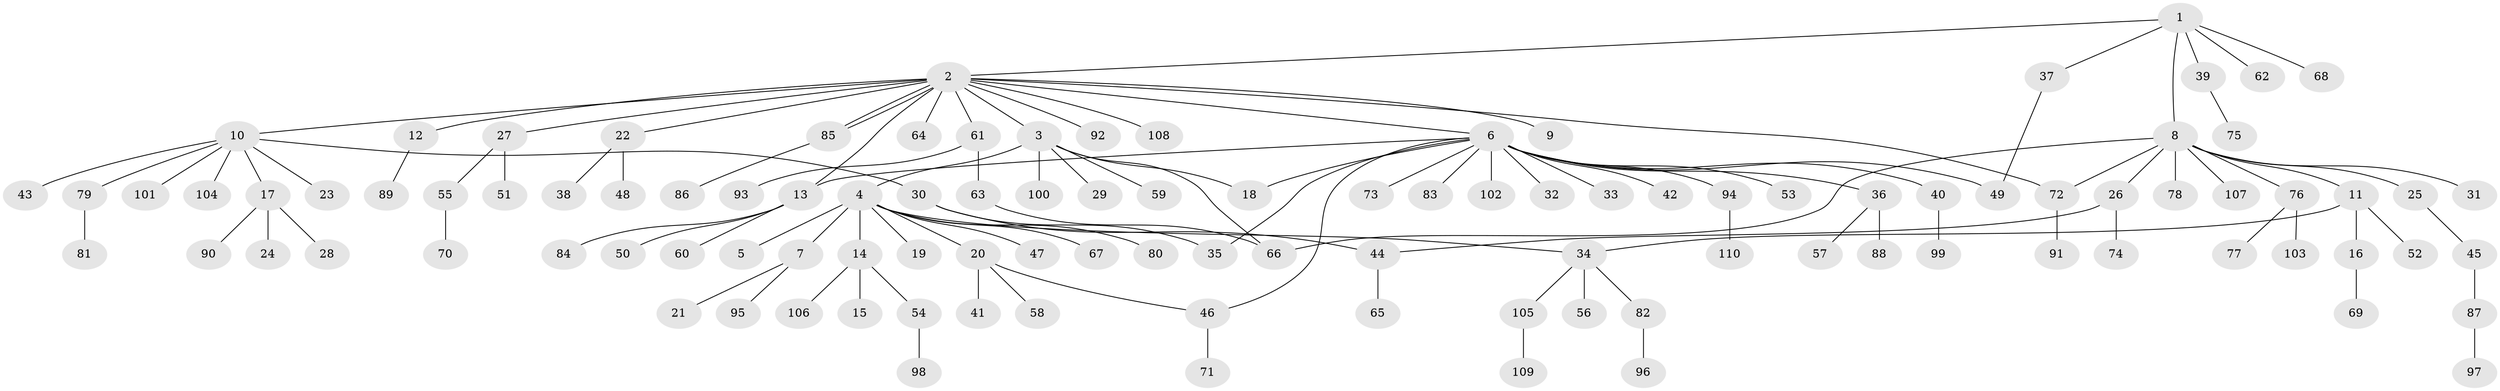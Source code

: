 // Generated by graph-tools (version 1.1) at 2025/26/03/09/25 03:26:03]
// undirected, 110 vertices, 120 edges
graph export_dot {
graph [start="1"]
  node [color=gray90,style=filled];
  1;
  2;
  3;
  4;
  5;
  6;
  7;
  8;
  9;
  10;
  11;
  12;
  13;
  14;
  15;
  16;
  17;
  18;
  19;
  20;
  21;
  22;
  23;
  24;
  25;
  26;
  27;
  28;
  29;
  30;
  31;
  32;
  33;
  34;
  35;
  36;
  37;
  38;
  39;
  40;
  41;
  42;
  43;
  44;
  45;
  46;
  47;
  48;
  49;
  50;
  51;
  52;
  53;
  54;
  55;
  56;
  57;
  58;
  59;
  60;
  61;
  62;
  63;
  64;
  65;
  66;
  67;
  68;
  69;
  70;
  71;
  72;
  73;
  74;
  75;
  76;
  77;
  78;
  79;
  80;
  81;
  82;
  83;
  84;
  85;
  86;
  87;
  88;
  89;
  90;
  91;
  92;
  93;
  94;
  95;
  96;
  97;
  98;
  99;
  100;
  101;
  102;
  103;
  104;
  105;
  106;
  107;
  108;
  109;
  110;
  1 -- 2;
  1 -- 8;
  1 -- 37;
  1 -- 39;
  1 -- 62;
  1 -- 68;
  2 -- 3;
  2 -- 6;
  2 -- 9;
  2 -- 10;
  2 -- 12;
  2 -- 13;
  2 -- 22;
  2 -- 27;
  2 -- 61;
  2 -- 64;
  2 -- 72;
  2 -- 85;
  2 -- 85;
  2 -- 92;
  2 -- 108;
  3 -- 4;
  3 -- 18;
  3 -- 29;
  3 -- 59;
  3 -- 66;
  3 -- 100;
  4 -- 5;
  4 -- 7;
  4 -- 14;
  4 -- 19;
  4 -- 20;
  4 -- 34;
  4 -- 47;
  4 -- 67;
  4 -- 80;
  6 -- 13;
  6 -- 18;
  6 -- 32;
  6 -- 33;
  6 -- 35;
  6 -- 36;
  6 -- 40;
  6 -- 42;
  6 -- 46;
  6 -- 49;
  6 -- 53;
  6 -- 73;
  6 -- 83;
  6 -- 94;
  6 -- 102;
  7 -- 21;
  7 -- 95;
  8 -- 11;
  8 -- 25;
  8 -- 26;
  8 -- 31;
  8 -- 66;
  8 -- 72;
  8 -- 76;
  8 -- 78;
  8 -- 107;
  10 -- 17;
  10 -- 23;
  10 -- 30;
  10 -- 43;
  10 -- 79;
  10 -- 101;
  10 -- 104;
  11 -- 16;
  11 -- 34;
  11 -- 52;
  12 -- 89;
  13 -- 50;
  13 -- 60;
  13 -- 84;
  14 -- 15;
  14 -- 54;
  14 -- 106;
  16 -- 69;
  17 -- 24;
  17 -- 28;
  17 -- 90;
  20 -- 41;
  20 -- 46;
  20 -- 58;
  22 -- 38;
  22 -- 48;
  25 -- 45;
  26 -- 44;
  26 -- 74;
  27 -- 51;
  27 -- 55;
  30 -- 35;
  30 -- 44;
  34 -- 56;
  34 -- 82;
  34 -- 105;
  36 -- 57;
  36 -- 88;
  37 -- 49;
  39 -- 75;
  40 -- 99;
  44 -- 65;
  45 -- 87;
  46 -- 71;
  54 -- 98;
  55 -- 70;
  61 -- 63;
  61 -- 93;
  63 -- 66;
  72 -- 91;
  76 -- 77;
  76 -- 103;
  79 -- 81;
  82 -- 96;
  85 -- 86;
  87 -- 97;
  94 -- 110;
  105 -- 109;
}
